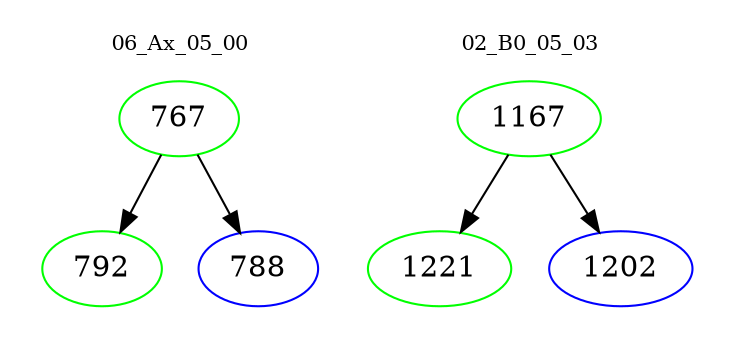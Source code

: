 digraph{
subgraph cluster_0 {
color = white
label = "06_Ax_05_00";
fontsize=10;
T0_767 [label="767", color="green"]
T0_767 -> T0_792 [color="black"]
T0_792 [label="792", color="green"]
T0_767 -> T0_788 [color="black"]
T0_788 [label="788", color="blue"]
}
subgraph cluster_1 {
color = white
label = "02_B0_05_03";
fontsize=10;
T1_1167 [label="1167", color="green"]
T1_1167 -> T1_1221 [color="black"]
T1_1221 [label="1221", color="green"]
T1_1167 -> T1_1202 [color="black"]
T1_1202 [label="1202", color="blue"]
}
}

